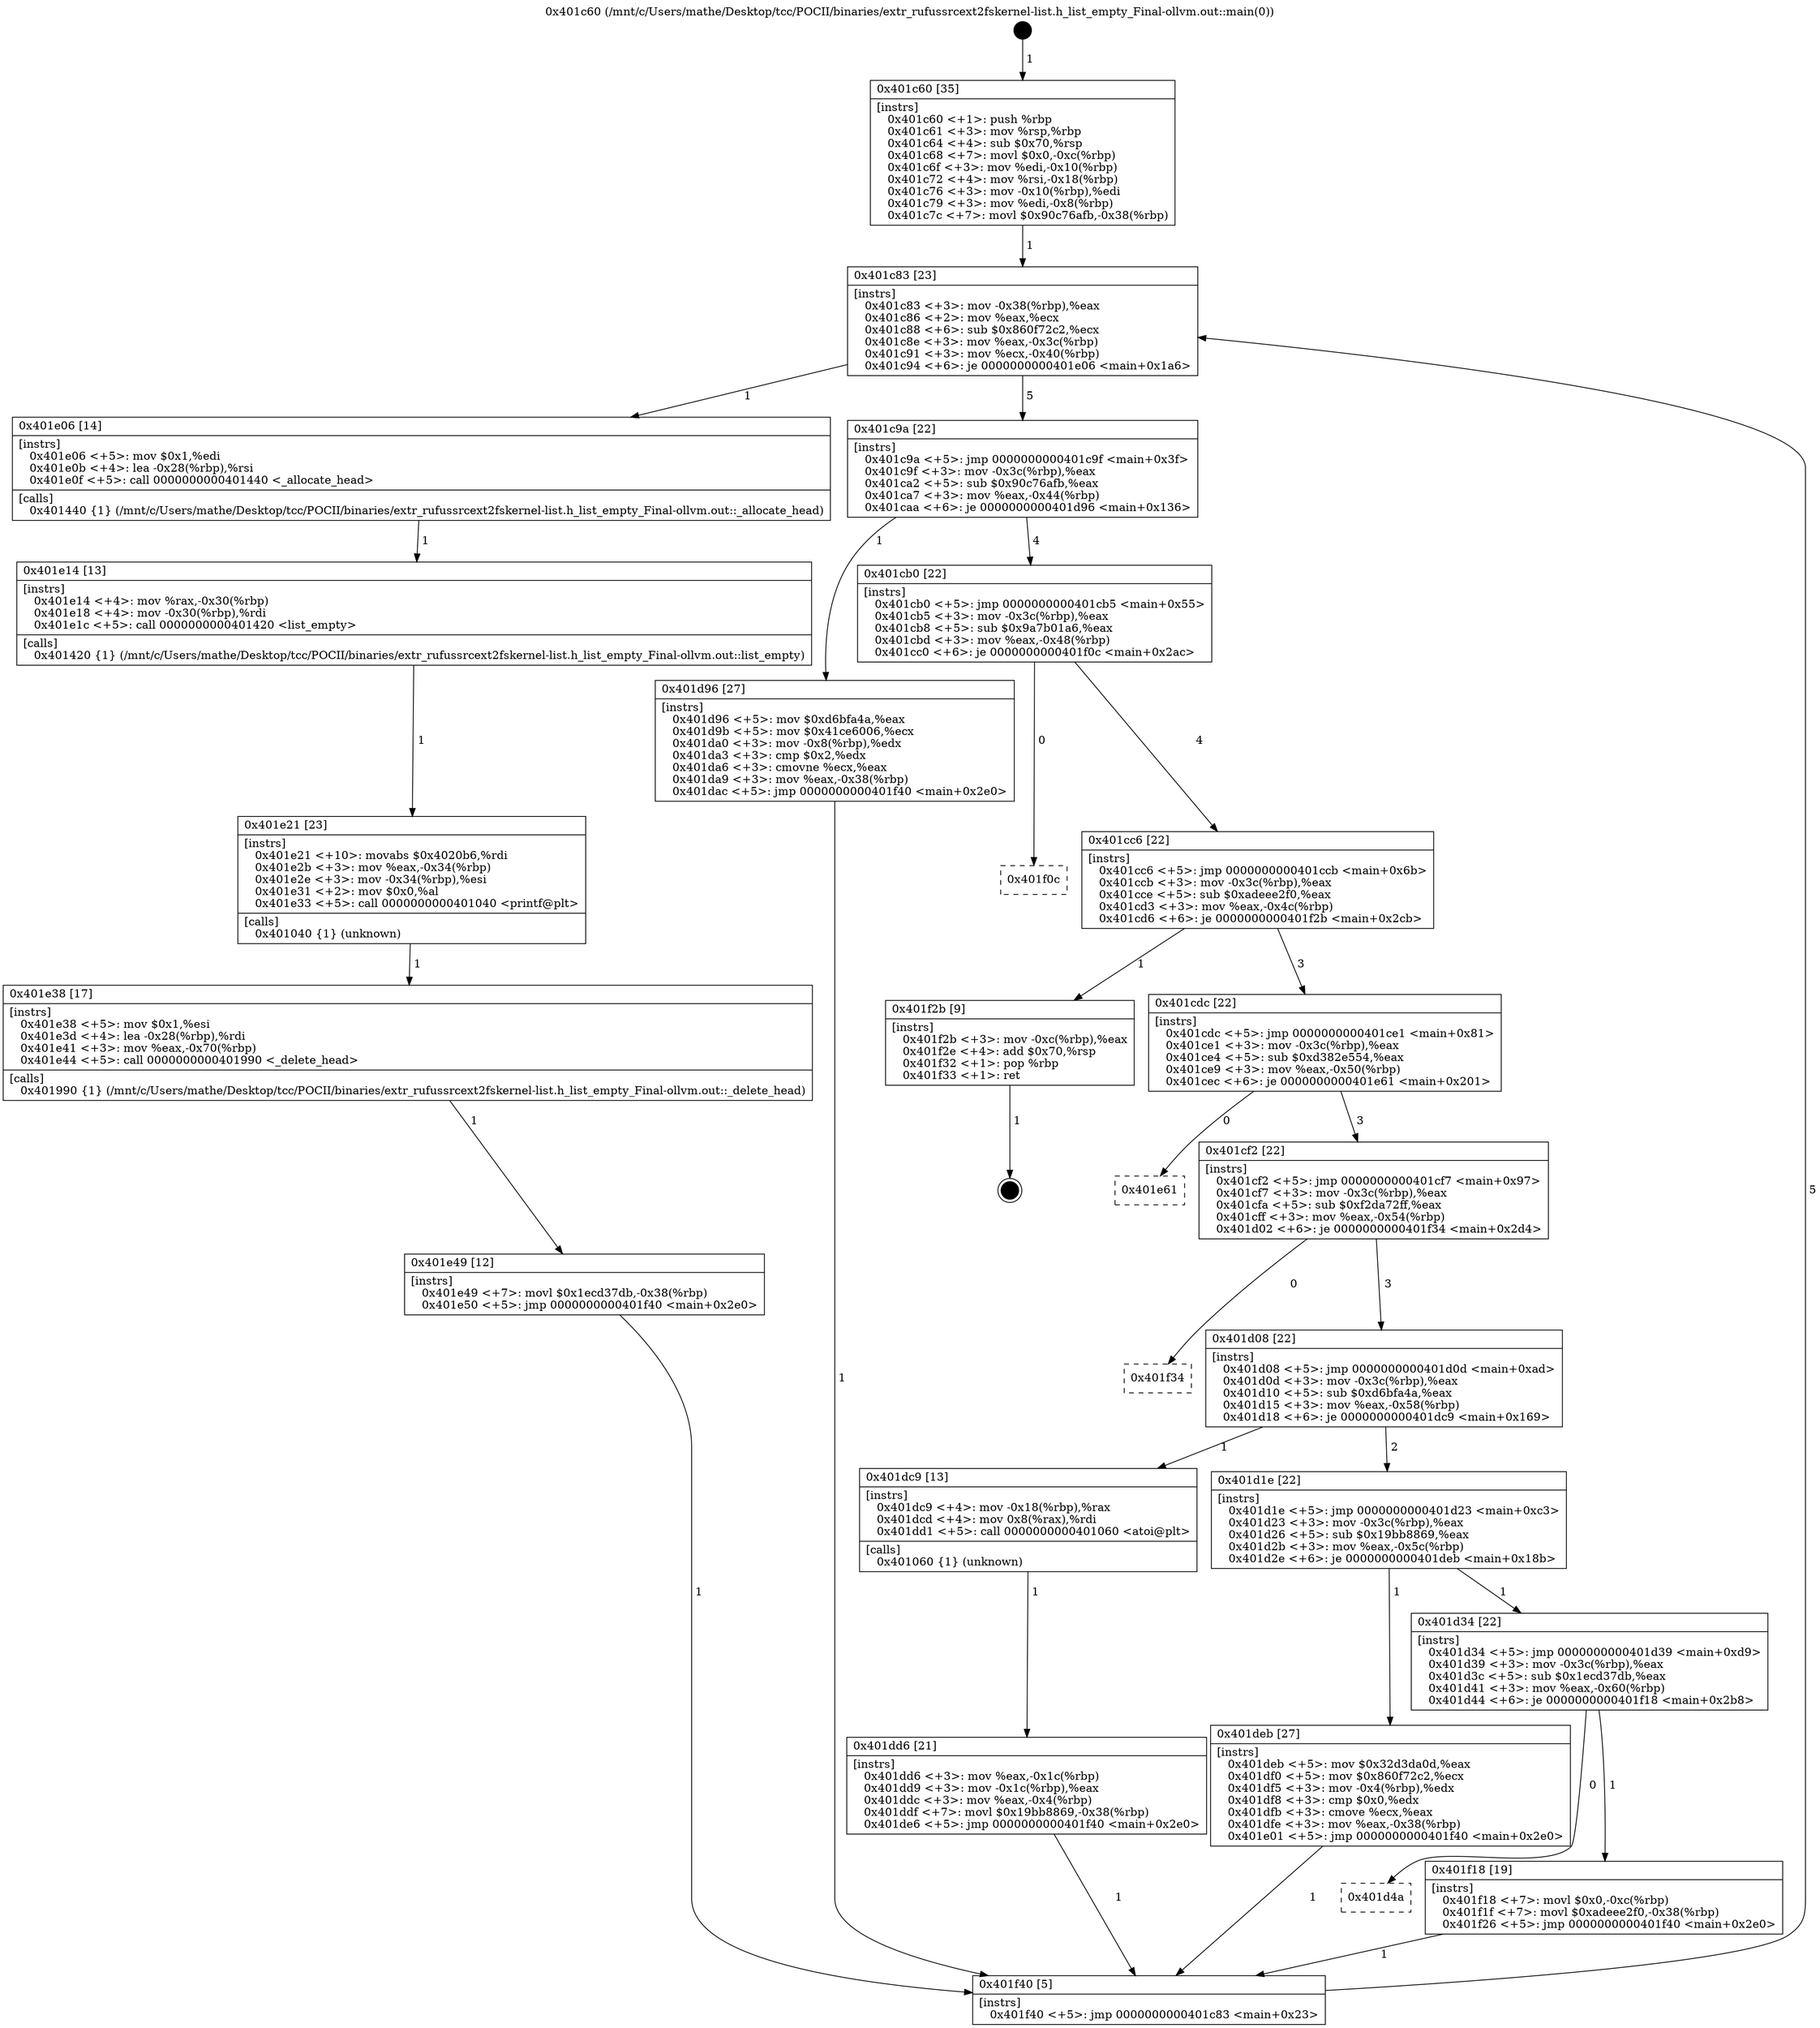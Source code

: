 digraph "0x401c60" {
  label = "0x401c60 (/mnt/c/Users/mathe/Desktop/tcc/POCII/binaries/extr_rufussrcext2fskernel-list.h_list_empty_Final-ollvm.out::main(0))"
  labelloc = "t"
  node[shape=record]

  Entry [label="",width=0.3,height=0.3,shape=circle,fillcolor=black,style=filled]
  "0x401c83" [label="{
     0x401c83 [23]\l
     | [instrs]\l
     &nbsp;&nbsp;0x401c83 \<+3\>: mov -0x38(%rbp),%eax\l
     &nbsp;&nbsp;0x401c86 \<+2\>: mov %eax,%ecx\l
     &nbsp;&nbsp;0x401c88 \<+6\>: sub $0x860f72c2,%ecx\l
     &nbsp;&nbsp;0x401c8e \<+3\>: mov %eax,-0x3c(%rbp)\l
     &nbsp;&nbsp;0x401c91 \<+3\>: mov %ecx,-0x40(%rbp)\l
     &nbsp;&nbsp;0x401c94 \<+6\>: je 0000000000401e06 \<main+0x1a6\>\l
  }"]
  "0x401e06" [label="{
     0x401e06 [14]\l
     | [instrs]\l
     &nbsp;&nbsp;0x401e06 \<+5\>: mov $0x1,%edi\l
     &nbsp;&nbsp;0x401e0b \<+4\>: lea -0x28(%rbp),%rsi\l
     &nbsp;&nbsp;0x401e0f \<+5\>: call 0000000000401440 \<_allocate_head\>\l
     | [calls]\l
     &nbsp;&nbsp;0x401440 \{1\} (/mnt/c/Users/mathe/Desktop/tcc/POCII/binaries/extr_rufussrcext2fskernel-list.h_list_empty_Final-ollvm.out::_allocate_head)\l
  }"]
  "0x401c9a" [label="{
     0x401c9a [22]\l
     | [instrs]\l
     &nbsp;&nbsp;0x401c9a \<+5\>: jmp 0000000000401c9f \<main+0x3f\>\l
     &nbsp;&nbsp;0x401c9f \<+3\>: mov -0x3c(%rbp),%eax\l
     &nbsp;&nbsp;0x401ca2 \<+5\>: sub $0x90c76afb,%eax\l
     &nbsp;&nbsp;0x401ca7 \<+3\>: mov %eax,-0x44(%rbp)\l
     &nbsp;&nbsp;0x401caa \<+6\>: je 0000000000401d96 \<main+0x136\>\l
  }"]
  Exit [label="",width=0.3,height=0.3,shape=circle,fillcolor=black,style=filled,peripheries=2]
  "0x401d96" [label="{
     0x401d96 [27]\l
     | [instrs]\l
     &nbsp;&nbsp;0x401d96 \<+5\>: mov $0xd6bfa4a,%eax\l
     &nbsp;&nbsp;0x401d9b \<+5\>: mov $0x41ce6006,%ecx\l
     &nbsp;&nbsp;0x401da0 \<+3\>: mov -0x8(%rbp),%edx\l
     &nbsp;&nbsp;0x401da3 \<+3\>: cmp $0x2,%edx\l
     &nbsp;&nbsp;0x401da6 \<+3\>: cmovne %ecx,%eax\l
     &nbsp;&nbsp;0x401da9 \<+3\>: mov %eax,-0x38(%rbp)\l
     &nbsp;&nbsp;0x401dac \<+5\>: jmp 0000000000401f40 \<main+0x2e0\>\l
  }"]
  "0x401cb0" [label="{
     0x401cb0 [22]\l
     | [instrs]\l
     &nbsp;&nbsp;0x401cb0 \<+5\>: jmp 0000000000401cb5 \<main+0x55\>\l
     &nbsp;&nbsp;0x401cb5 \<+3\>: mov -0x3c(%rbp),%eax\l
     &nbsp;&nbsp;0x401cb8 \<+5\>: sub $0x9a7b01a6,%eax\l
     &nbsp;&nbsp;0x401cbd \<+3\>: mov %eax,-0x48(%rbp)\l
     &nbsp;&nbsp;0x401cc0 \<+6\>: je 0000000000401f0c \<main+0x2ac\>\l
  }"]
  "0x401f40" [label="{
     0x401f40 [5]\l
     | [instrs]\l
     &nbsp;&nbsp;0x401f40 \<+5\>: jmp 0000000000401c83 \<main+0x23\>\l
  }"]
  "0x401c60" [label="{
     0x401c60 [35]\l
     | [instrs]\l
     &nbsp;&nbsp;0x401c60 \<+1\>: push %rbp\l
     &nbsp;&nbsp;0x401c61 \<+3\>: mov %rsp,%rbp\l
     &nbsp;&nbsp;0x401c64 \<+4\>: sub $0x70,%rsp\l
     &nbsp;&nbsp;0x401c68 \<+7\>: movl $0x0,-0xc(%rbp)\l
     &nbsp;&nbsp;0x401c6f \<+3\>: mov %edi,-0x10(%rbp)\l
     &nbsp;&nbsp;0x401c72 \<+4\>: mov %rsi,-0x18(%rbp)\l
     &nbsp;&nbsp;0x401c76 \<+3\>: mov -0x10(%rbp),%edi\l
     &nbsp;&nbsp;0x401c79 \<+3\>: mov %edi,-0x8(%rbp)\l
     &nbsp;&nbsp;0x401c7c \<+7\>: movl $0x90c76afb,-0x38(%rbp)\l
  }"]
  "0x401d4a" [label="{
     0x401d4a\l
  }", style=dashed]
  "0x401f0c" [label="{
     0x401f0c\l
  }", style=dashed]
  "0x401cc6" [label="{
     0x401cc6 [22]\l
     | [instrs]\l
     &nbsp;&nbsp;0x401cc6 \<+5\>: jmp 0000000000401ccb \<main+0x6b\>\l
     &nbsp;&nbsp;0x401ccb \<+3\>: mov -0x3c(%rbp),%eax\l
     &nbsp;&nbsp;0x401cce \<+5\>: sub $0xadeee2f0,%eax\l
     &nbsp;&nbsp;0x401cd3 \<+3\>: mov %eax,-0x4c(%rbp)\l
     &nbsp;&nbsp;0x401cd6 \<+6\>: je 0000000000401f2b \<main+0x2cb\>\l
  }"]
  "0x401f18" [label="{
     0x401f18 [19]\l
     | [instrs]\l
     &nbsp;&nbsp;0x401f18 \<+7\>: movl $0x0,-0xc(%rbp)\l
     &nbsp;&nbsp;0x401f1f \<+7\>: movl $0xadeee2f0,-0x38(%rbp)\l
     &nbsp;&nbsp;0x401f26 \<+5\>: jmp 0000000000401f40 \<main+0x2e0\>\l
  }"]
  "0x401f2b" [label="{
     0x401f2b [9]\l
     | [instrs]\l
     &nbsp;&nbsp;0x401f2b \<+3\>: mov -0xc(%rbp),%eax\l
     &nbsp;&nbsp;0x401f2e \<+4\>: add $0x70,%rsp\l
     &nbsp;&nbsp;0x401f32 \<+1\>: pop %rbp\l
     &nbsp;&nbsp;0x401f33 \<+1\>: ret\l
  }"]
  "0x401cdc" [label="{
     0x401cdc [22]\l
     | [instrs]\l
     &nbsp;&nbsp;0x401cdc \<+5\>: jmp 0000000000401ce1 \<main+0x81\>\l
     &nbsp;&nbsp;0x401ce1 \<+3\>: mov -0x3c(%rbp),%eax\l
     &nbsp;&nbsp;0x401ce4 \<+5\>: sub $0xd382e554,%eax\l
     &nbsp;&nbsp;0x401ce9 \<+3\>: mov %eax,-0x50(%rbp)\l
     &nbsp;&nbsp;0x401cec \<+6\>: je 0000000000401e61 \<main+0x201\>\l
  }"]
  "0x401e49" [label="{
     0x401e49 [12]\l
     | [instrs]\l
     &nbsp;&nbsp;0x401e49 \<+7\>: movl $0x1ecd37db,-0x38(%rbp)\l
     &nbsp;&nbsp;0x401e50 \<+5\>: jmp 0000000000401f40 \<main+0x2e0\>\l
  }"]
  "0x401e61" [label="{
     0x401e61\l
  }", style=dashed]
  "0x401cf2" [label="{
     0x401cf2 [22]\l
     | [instrs]\l
     &nbsp;&nbsp;0x401cf2 \<+5\>: jmp 0000000000401cf7 \<main+0x97\>\l
     &nbsp;&nbsp;0x401cf7 \<+3\>: mov -0x3c(%rbp),%eax\l
     &nbsp;&nbsp;0x401cfa \<+5\>: sub $0xf2da72ff,%eax\l
     &nbsp;&nbsp;0x401cff \<+3\>: mov %eax,-0x54(%rbp)\l
     &nbsp;&nbsp;0x401d02 \<+6\>: je 0000000000401f34 \<main+0x2d4\>\l
  }"]
  "0x401e38" [label="{
     0x401e38 [17]\l
     | [instrs]\l
     &nbsp;&nbsp;0x401e38 \<+5\>: mov $0x1,%esi\l
     &nbsp;&nbsp;0x401e3d \<+4\>: lea -0x28(%rbp),%rdi\l
     &nbsp;&nbsp;0x401e41 \<+3\>: mov %eax,-0x70(%rbp)\l
     &nbsp;&nbsp;0x401e44 \<+5\>: call 0000000000401990 \<_delete_head\>\l
     | [calls]\l
     &nbsp;&nbsp;0x401990 \{1\} (/mnt/c/Users/mathe/Desktop/tcc/POCII/binaries/extr_rufussrcext2fskernel-list.h_list_empty_Final-ollvm.out::_delete_head)\l
  }"]
  "0x401f34" [label="{
     0x401f34\l
  }", style=dashed]
  "0x401d08" [label="{
     0x401d08 [22]\l
     | [instrs]\l
     &nbsp;&nbsp;0x401d08 \<+5\>: jmp 0000000000401d0d \<main+0xad\>\l
     &nbsp;&nbsp;0x401d0d \<+3\>: mov -0x3c(%rbp),%eax\l
     &nbsp;&nbsp;0x401d10 \<+5\>: sub $0xd6bfa4a,%eax\l
     &nbsp;&nbsp;0x401d15 \<+3\>: mov %eax,-0x58(%rbp)\l
     &nbsp;&nbsp;0x401d18 \<+6\>: je 0000000000401dc9 \<main+0x169\>\l
  }"]
  "0x401e21" [label="{
     0x401e21 [23]\l
     | [instrs]\l
     &nbsp;&nbsp;0x401e21 \<+10\>: movabs $0x4020b6,%rdi\l
     &nbsp;&nbsp;0x401e2b \<+3\>: mov %eax,-0x34(%rbp)\l
     &nbsp;&nbsp;0x401e2e \<+3\>: mov -0x34(%rbp),%esi\l
     &nbsp;&nbsp;0x401e31 \<+2\>: mov $0x0,%al\l
     &nbsp;&nbsp;0x401e33 \<+5\>: call 0000000000401040 \<printf@plt\>\l
     | [calls]\l
     &nbsp;&nbsp;0x401040 \{1\} (unknown)\l
  }"]
  "0x401dc9" [label="{
     0x401dc9 [13]\l
     | [instrs]\l
     &nbsp;&nbsp;0x401dc9 \<+4\>: mov -0x18(%rbp),%rax\l
     &nbsp;&nbsp;0x401dcd \<+4\>: mov 0x8(%rax),%rdi\l
     &nbsp;&nbsp;0x401dd1 \<+5\>: call 0000000000401060 \<atoi@plt\>\l
     | [calls]\l
     &nbsp;&nbsp;0x401060 \{1\} (unknown)\l
  }"]
  "0x401d1e" [label="{
     0x401d1e [22]\l
     | [instrs]\l
     &nbsp;&nbsp;0x401d1e \<+5\>: jmp 0000000000401d23 \<main+0xc3\>\l
     &nbsp;&nbsp;0x401d23 \<+3\>: mov -0x3c(%rbp),%eax\l
     &nbsp;&nbsp;0x401d26 \<+5\>: sub $0x19bb8869,%eax\l
     &nbsp;&nbsp;0x401d2b \<+3\>: mov %eax,-0x5c(%rbp)\l
     &nbsp;&nbsp;0x401d2e \<+6\>: je 0000000000401deb \<main+0x18b\>\l
  }"]
  "0x401dd6" [label="{
     0x401dd6 [21]\l
     | [instrs]\l
     &nbsp;&nbsp;0x401dd6 \<+3\>: mov %eax,-0x1c(%rbp)\l
     &nbsp;&nbsp;0x401dd9 \<+3\>: mov -0x1c(%rbp),%eax\l
     &nbsp;&nbsp;0x401ddc \<+3\>: mov %eax,-0x4(%rbp)\l
     &nbsp;&nbsp;0x401ddf \<+7\>: movl $0x19bb8869,-0x38(%rbp)\l
     &nbsp;&nbsp;0x401de6 \<+5\>: jmp 0000000000401f40 \<main+0x2e0\>\l
  }"]
  "0x401e14" [label="{
     0x401e14 [13]\l
     | [instrs]\l
     &nbsp;&nbsp;0x401e14 \<+4\>: mov %rax,-0x30(%rbp)\l
     &nbsp;&nbsp;0x401e18 \<+4\>: mov -0x30(%rbp),%rdi\l
     &nbsp;&nbsp;0x401e1c \<+5\>: call 0000000000401420 \<list_empty\>\l
     | [calls]\l
     &nbsp;&nbsp;0x401420 \{1\} (/mnt/c/Users/mathe/Desktop/tcc/POCII/binaries/extr_rufussrcext2fskernel-list.h_list_empty_Final-ollvm.out::list_empty)\l
  }"]
  "0x401deb" [label="{
     0x401deb [27]\l
     | [instrs]\l
     &nbsp;&nbsp;0x401deb \<+5\>: mov $0x32d3da0d,%eax\l
     &nbsp;&nbsp;0x401df0 \<+5\>: mov $0x860f72c2,%ecx\l
     &nbsp;&nbsp;0x401df5 \<+3\>: mov -0x4(%rbp),%edx\l
     &nbsp;&nbsp;0x401df8 \<+3\>: cmp $0x0,%edx\l
     &nbsp;&nbsp;0x401dfb \<+3\>: cmove %ecx,%eax\l
     &nbsp;&nbsp;0x401dfe \<+3\>: mov %eax,-0x38(%rbp)\l
     &nbsp;&nbsp;0x401e01 \<+5\>: jmp 0000000000401f40 \<main+0x2e0\>\l
  }"]
  "0x401d34" [label="{
     0x401d34 [22]\l
     | [instrs]\l
     &nbsp;&nbsp;0x401d34 \<+5\>: jmp 0000000000401d39 \<main+0xd9\>\l
     &nbsp;&nbsp;0x401d39 \<+3\>: mov -0x3c(%rbp),%eax\l
     &nbsp;&nbsp;0x401d3c \<+5\>: sub $0x1ecd37db,%eax\l
     &nbsp;&nbsp;0x401d41 \<+3\>: mov %eax,-0x60(%rbp)\l
     &nbsp;&nbsp;0x401d44 \<+6\>: je 0000000000401f18 \<main+0x2b8\>\l
  }"]
  Entry -> "0x401c60" [label=" 1"]
  "0x401c83" -> "0x401e06" [label=" 1"]
  "0x401c83" -> "0x401c9a" [label=" 5"]
  "0x401f2b" -> Exit [label=" 1"]
  "0x401c9a" -> "0x401d96" [label=" 1"]
  "0x401c9a" -> "0x401cb0" [label=" 4"]
  "0x401d96" -> "0x401f40" [label=" 1"]
  "0x401c60" -> "0x401c83" [label=" 1"]
  "0x401f40" -> "0x401c83" [label=" 5"]
  "0x401f18" -> "0x401f40" [label=" 1"]
  "0x401cb0" -> "0x401f0c" [label=" 0"]
  "0x401cb0" -> "0x401cc6" [label=" 4"]
  "0x401d34" -> "0x401d4a" [label=" 0"]
  "0x401cc6" -> "0x401f2b" [label=" 1"]
  "0x401cc6" -> "0x401cdc" [label=" 3"]
  "0x401d34" -> "0x401f18" [label=" 1"]
  "0x401cdc" -> "0x401e61" [label=" 0"]
  "0x401cdc" -> "0x401cf2" [label=" 3"]
  "0x401e49" -> "0x401f40" [label=" 1"]
  "0x401cf2" -> "0x401f34" [label=" 0"]
  "0x401cf2" -> "0x401d08" [label=" 3"]
  "0x401e38" -> "0x401e49" [label=" 1"]
  "0x401d08" -> "0x401dc9" [label=" 1"]
  "0x401d08" -> "0x401d1e" [label=" 2"]
  "0x401dc9" -> "0x401dd6" [label=" 1"]
  "0x401dd6" -> "0x401f40" [label=" 1"]
  "0x401e21" -> "0x401e38" [label=" 1"]
  "0x401d1e" -> "0x401deb" [label=" 1"]
  "0x401d1e" -> "0x401d34" [label=" 1"]
  "0x401deb" -> "0x401f40" [label=" 1"]
  "0x401e06" -> "0x401e14" [label=" 1"]
  "0x401e14" -> "0x401e21" [label=" 1"]
}

